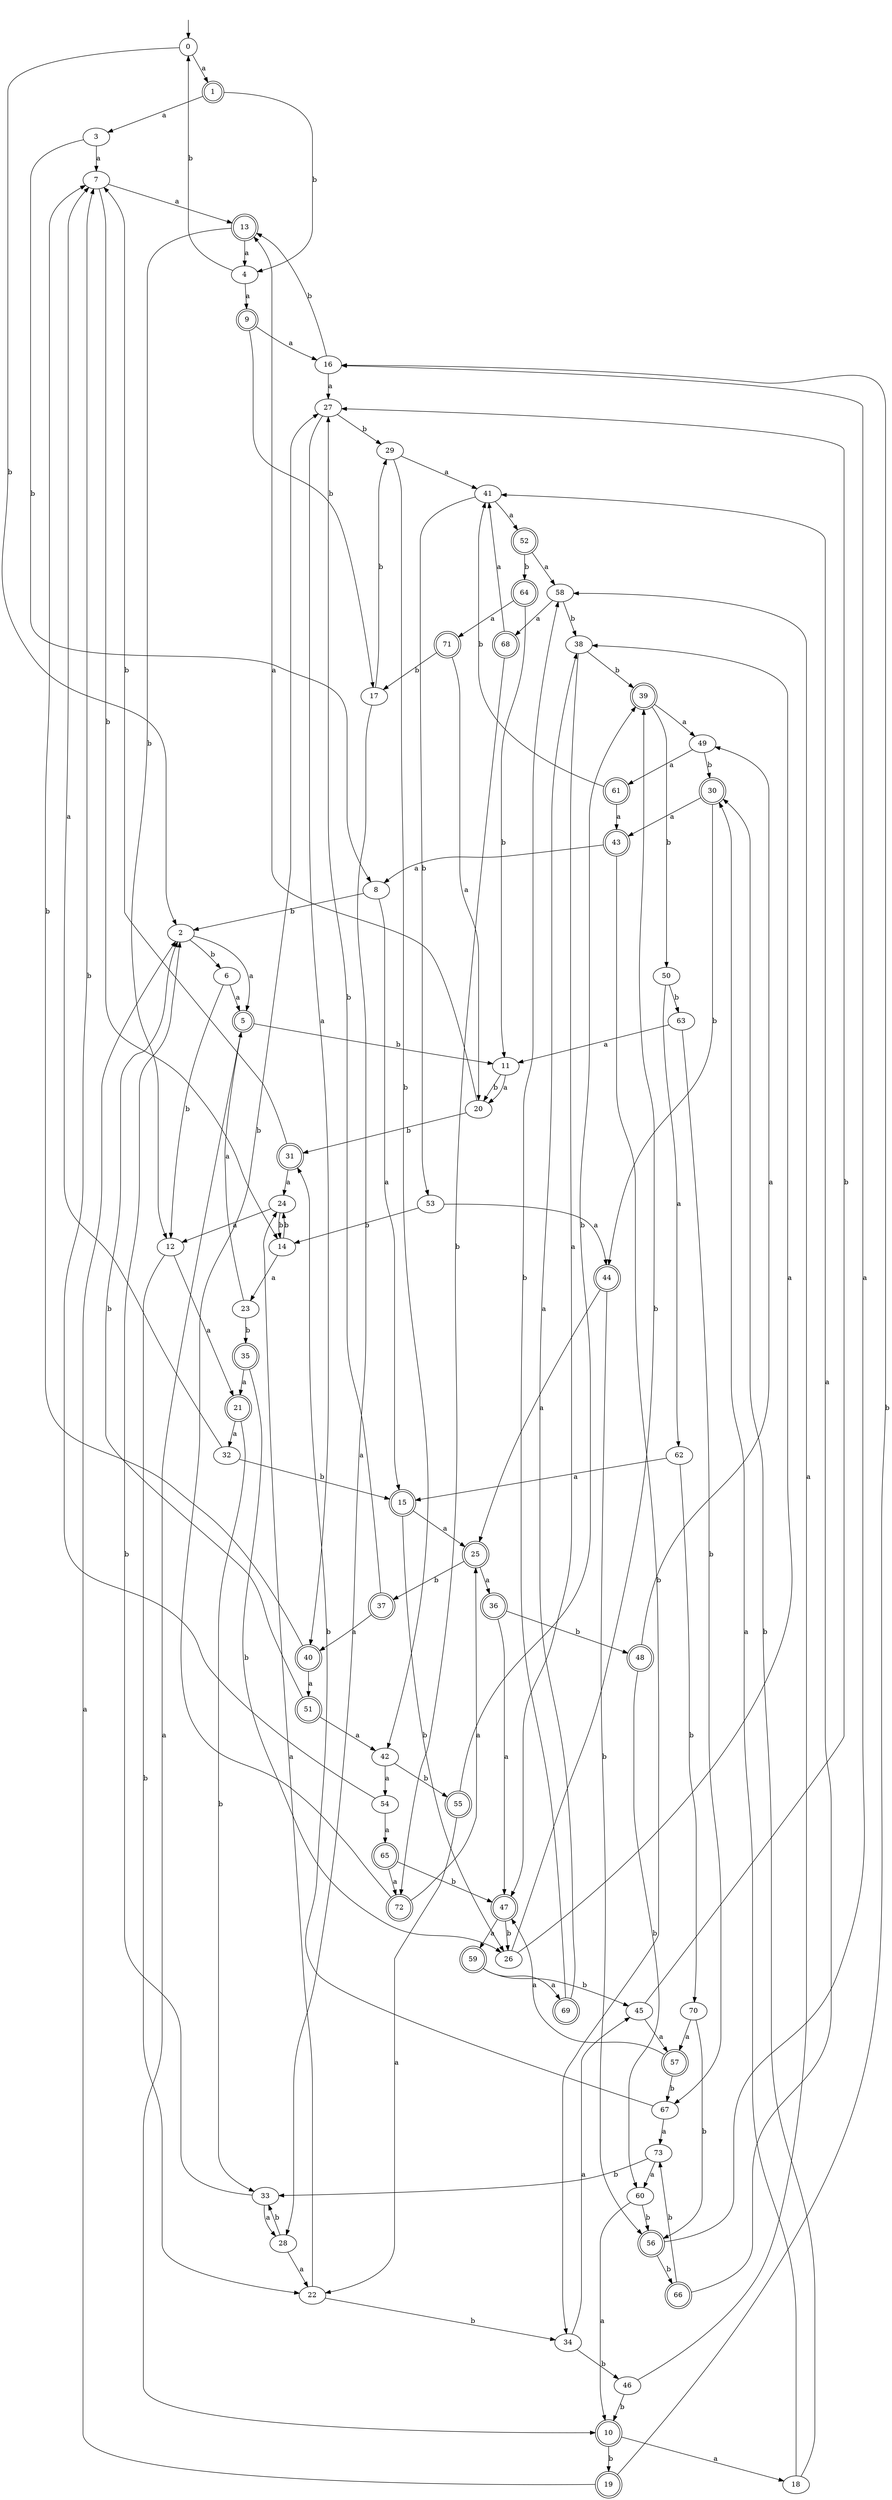digraph RandomDFA {
  __start0 [label="", shape=none];
  __start0 -> 0 [label=""];
  0 [shape=circle]
  0 -> 1 [label="a"]
  0 -> 2 [label="b"]
  1 [shape=doublecircle]
  1 -> 3 [label="a"]
  1 -> 4 [label="b"]
  2
  2 -> 5 [label="a"]
  2 -> 6 [label="b"]
  3
  3 -> 7 [label="a"]
  3 -> 8 [label="b"]
  4
  4 -> 9 [label="a"]
  4 -> 0 [label="b"]
  5 [shape=doublecircle]
  5 -> 10 [label="a"]
  5 -> 11 [label="b"]
  6
  6 -> 5 [label="a"]
  6 -> 12 [label="b"]
  7
  7 -> 13 [label="a"]
  7 -> 14 [label="b"]
  8
  8 -> 15 [label="a"]
  8 -> 2 [label="b"]
  9 [shape=doublecircle]
  9 -> 16 [label="a"]
  9 -> 17 [label="b"]
  10 [shape=doublecircle]
  10 -> 18 [label="a"]
  10 -> 19 [label="b"]
  11
  11 -> 20 [label="a"]
  11 -> 20 [label="b"]
  12
  12 -> 21 [label="a"]
  12 -> 22 [label="b"]
  13 [shape=doublecircle]
  13 -> 4 [label="a"]
  13 -> 12 [label="b"]
  14
  14 -> 23 [label="a"]
  14 -> 24 [label="b"]
  15 [shape=doublecircle]
  15 -> 25 [label="a"]
  15 -> 26 [label="b"]
  16
  16 -> 27 [label="a"]
  16 -> 13 [label="b"]
  17
  17 -> 28 [label="a"]
  17 -> 29 [label="b"]
  18
  18 -> 30 [label="a"]
  18 -> 30 [label="b"]
  19 [shape=doublecircle]
  19 -> 2 [label="a"]
  19 -> 16 [label="b"]
  20
  20 -> 13 [label="a"]
  20 -> 31 [label="b"]
  21 [shape=doublecircle]
  21 -> 32 [label="a"]
  21 -> 33 [label="b"]
  22
  22 -> 24 [label="a"]
  22 -> 34 [label="b"]
  23
  23 -> 5 [label="a"]
  23 -> 35 [label="b"]
  24
  24 -> 12 [label="a"]
  24 -> 14 [label="b"]
  25 [shape=doublecircle]
  25 -> 36 [label="a"]
  25 -> 37 [label="b"]
  26
  26 -> 38 [label="a"]
  26 -> 39 [label="b"]
  27
  27 -> 40 [label="a"]
  27 -> 29 [label="b"]
  28
  28 -> 22 [label="a"]
  28 -> 33 [label="b"]
  29
  29 -> 41 [label="a"]
  29 -> 42 [label="b"]
  30 [shape=doublecircle]
  30 -> 43 [label="a"]
  30 -> 44 [label="b"]
  31 [shape=doublecircle]
  31 -> 24 [label="a"]
  31 -> 7 [label="b"]
  32
  32 -> 7 [label="a"]
  32 -> 15 [label="b"]
  33
  33 -> 28 [label="a"]
  33 -> 2 [label="b"]
  34
  34 -> 45 [label="a"]
  34 -> 46 [label="b"]
  35 [shape=doublecircle]
  35 -> 21 [label="a"]
  35 -> 26 [label="b"]
  36 [shape=doublecircle]
  36 -> 47 [label="a"]
  36 -> 48 [label="b"]
  37 [shape=doublecircle]
  37 -> 40 [label="a"]
  37 -> 27 [label="b"]
  38
  38 -> 47 [label="a"]
  38 -> 39 [label="b"]
  39 [shape=doublecircle]
  39 -> 49 [label="a"]
  39 -> 50 [label="b"]
  40 [shape=doublecircle]
  40 -> 51 [label="a"]
  40 -> 7 [label="b"]
  41
  41 -> 52 [label="a"]
  41 -> 53 [label="b"]
  42
  42 -> 54 [label="a"]
  42 -> 55 [label="b"]
  43 [shape=doublecircle]
  43 -> 8 [label="a"]
  43 -> 34 [label="b"]
  44 [shape=doublecircle]
  44 -> 25 [label="a"]
  44 -> 56 [label="b"]
  45
  45 -> 57 [label="a"]
  45 -> 27 [label="b"]
  46
  46 -> 58 [label="a"]
  46 -> 10 [label="b"]
  47 [shape=doublecircle]
  47 -> 59 [label="a"]
  47 -> 26 [label="b"]
  48 [shape=doublecircle]
  48 -> 49 [label="a"]
  48 -> 60 [label="b"]
  49
  49 -> 61 [label="a"]
  49 -> 30 [label="b"]
  50
  50 -> 62 [label="a"]
  50 -> 63 [label="b"]
  51 [shape=doublecircle]
  51 -> 42 [label="a"]
  51 -> 2 [label="b"]
  52 [shape=doublecircle]
  52 -> 58 [label="a"]
  52 -> 64 [label="b"]
  53
  53 -> 44 [label="a"]
  53 -> 14 [label="b"]
  54
  54 -> 65 [label="a"]
  54 -> 7 [label="b"]
  55 [shape=doublecircle]
  55 -> 22 [label="a"]
  55 -> 39 [label="b"]
  56 [shape=doublecircle]
  56 -> 16 [label="a"]
  56 -> 66 [label="b"]
  57 [shape=doublecircle]
  57 -> 47 [label="a"]
  57 -> 67 [label="b"]
  58
  58 -> 68 [label="a"]
  58 -> 38 [label="b"]
  59 [shape=doublecircle]
  59 -> 69 [label="a"]
  59 -> 45 [label="b"]
  60
  60 -> 10 [label="a"]
  60 -> 56 [label="b"]
  61 [shape=doublecircle]
  61 -> 43 [label="a"]
  61 -> 41 [label="b"]
  62
  62 -> 15 [label="a"]
  62 -> 70 [label="b"]
  63
  63 -> 11 [label="a"]
  63 -> 67 [label="b"]
  64 [shape=doublecircle]
  64 -> 71 [label="a"]
  64 -> 11 [label="b"]
  65 [shape=doublecircle]
  65 -> 72 [label="a"]
  65 -> 47 [label="b"]
  66 [shape=doublecircle]
  66 -> 41 [label="a"]
  66 -> 73 [label="b"]
  67
  67 -> 73 [label="a"]
  67 -> 31 [label="b"]
  68 [shape=doublecircle]
  68 -> 41 [label="a"]
  68 -> 72 [label="b"]
  69 [shape=doublecircle]
  69 -> 38 [label="a"]
  69 -> 58 [label="b"]
  70
  70 -> 57 [label="a"]
  70 -> 56 [label="b"]
  71 [shape=doublecircle]
  71 -> 20 [label="a"]
  71 -> 17 [label="b"]
  72 [shape=doublecircle]
  72 -> 25 [label="a"]
  72 -> 27 [label="b"]
  73
  73 -> 60 [label="a"]
  73 -> 33 [label="b"]
}
